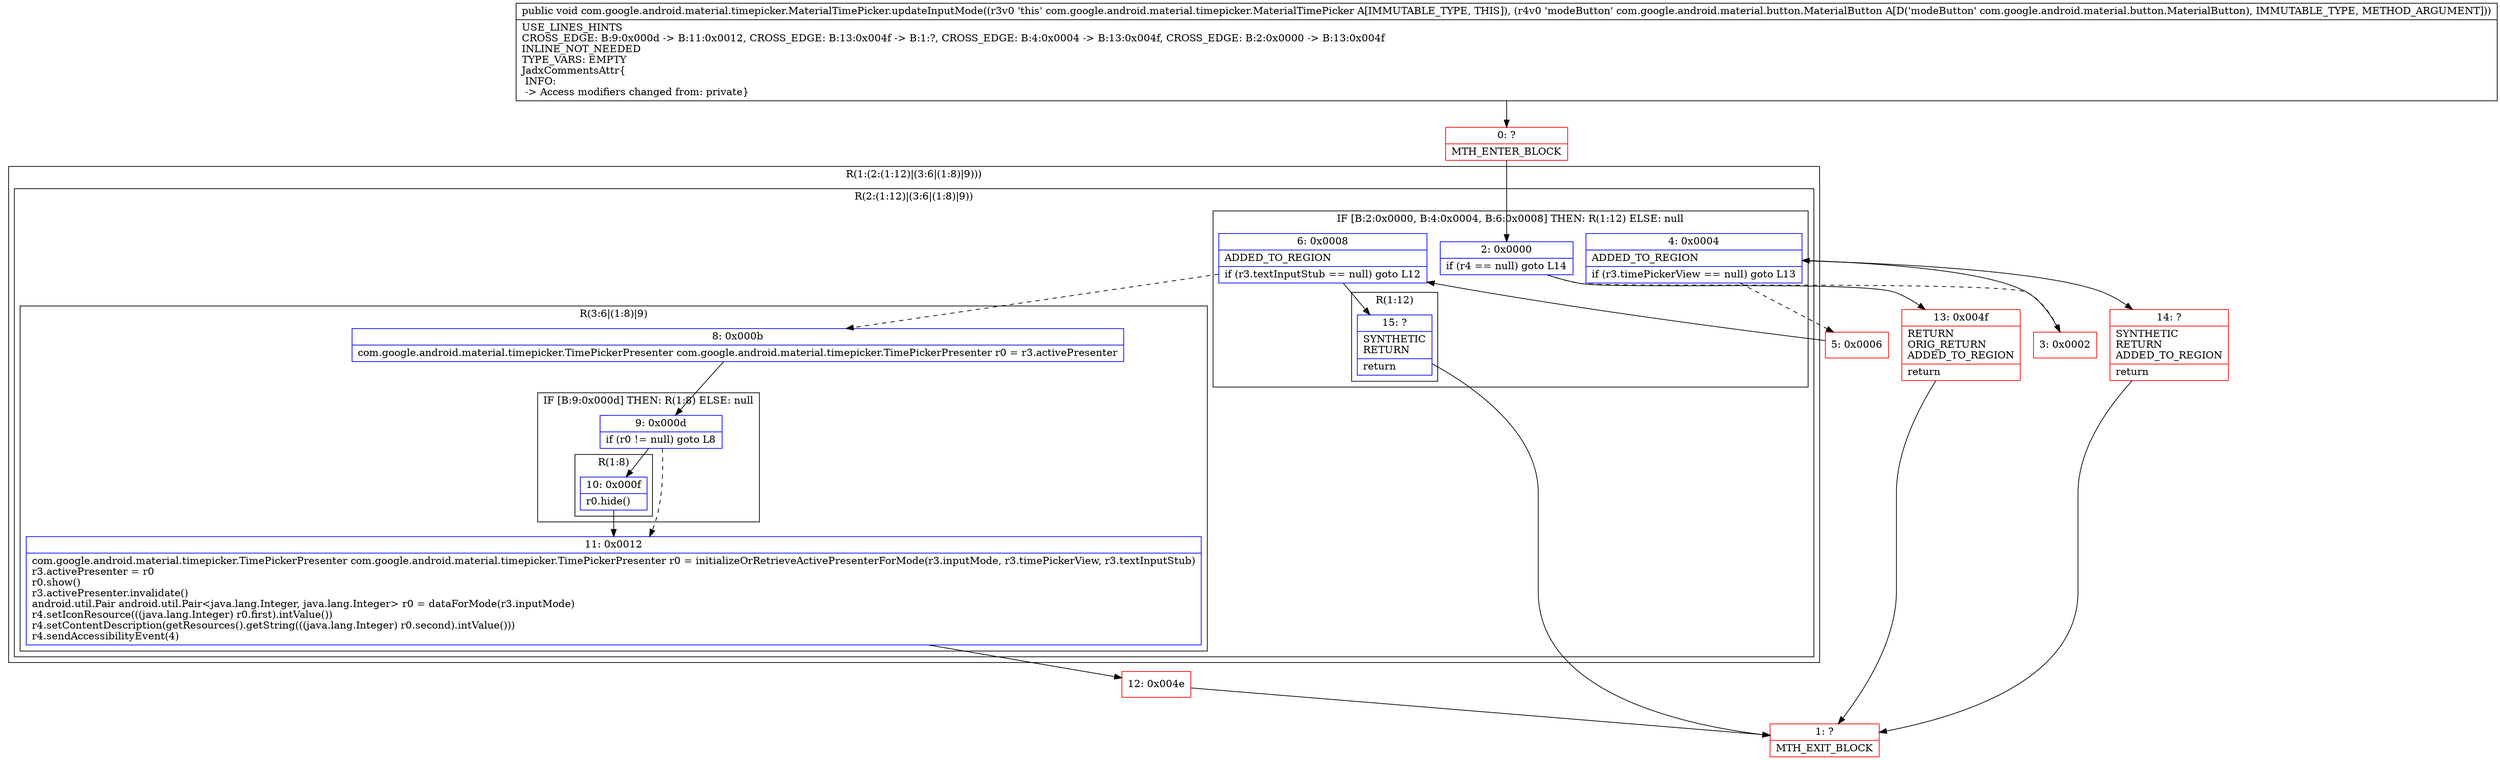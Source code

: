 digraph "CFG forcom.google.android.material.timepicker.MaterialTimePicker.updateInputMode(Lcom\/google\/android\/material\/button\/MaterialButton;)V" {
subgraph cluster_Region_1859490916 {
label = "R(1:(2:(1:12)|(3:6|(1:8)|9)))";
node [shape=record,color=blue];
subgraph cluster_Region_440983535 {
label = "R(2:(1:12)|(3:6|(1:8)|9))";
node [shape=record,color=blue];
subgraph cluster_IfRegion_1956572221 {
label = "IF [B:2:0x0000, B:4:0x0004, B:6:0x0008] THEN: R(1:12) ELSE: null";
node [shape=record,color=blue];
Node_2 [shape=record,label="{2\:\ 0x0000|if (r4 == null) goto L14\l}"];
Node_4 [shape=record,label="{4\:\ 0x0004|ADDED_TO_REGION\l|if (r3.timePickerView == null) goto L13\l}"];
Node_6 [shape=record,label="{6\:\ 0x0008|ADDED_TO_REGION\l|if (r3.textInputStub == null) goto L12\l}"];
subgraph cluster_Region_1076578974 {
label = "R(1:12)";
node [shape=record,color=blue];
Node_15 [shape=record,label="{15\:\ ?|SYNTHETIC\lRETURN\l|return\l}"];
}
}
subgraph cluster_Region_603828654 {
label = "R(3:6|(1:8)|9)";
node [shape=record,color=blue];
Node_8 [shape=record,label="{8\:\ 0x000b|com.google.android.material.timepicker.TimePickerPresenter com.google.android.material.timepicker.TimePickerPresenter r0 = r3.activePresenter\l}"];
subgraph cluster_IfRegion_261958995 {
label = "IF [B:9:0x000d] THEN: R(1:8) ELSE: null";
node [shape=record,color=blue];
Node_9 [shape=record,label="{9\:\ 0x000d|if (r0 != null) goto L8\l}"];
subgraph cluster_Region_1064350900 {
label = "R(1:8)";
node [shape=record,color=blue];
Node_10 [shape=record,label="{10\:\ 0x000f|r0.hide()\l}"];
}
}
Node_11 [shape=record,label="{11\:\ 0x0012|com.google.android.material.timepicker.TimePickerPresenter com.google.android.material.timepicker.TimePickerPresenter r0 = initializeOrRetrieveActivePresenterForMode(r3.inputMode, r3.timePickerView, r3.textInputStub)\lr3.activePresenter = r0\lr0.show()\lr3.activePresenter.invalidate()\landroid.util.Pair android.util.Pair\<java.lang.Integer, java.lang.Integer\> r0 = dataForMode(r3.inputMode)\lr4.setIconResource(((java.lang.Integer) r0.first).intValue())\lr4.setContentDescription(getResources().getString(((java.lang.Integer) r0.second).intValue()))\lr4.sendAccessibilityEvent(4)\l}"];
}
}
}
Node_0 [shape=record,color=red,label="{0\:\ ?|MTH_ENTER_BLOCK\l}"];
Node_3 [shape=record,color=red,label="{3\:\ 0x0002}"];
Node_5 [shape=record,color=red,label="{5\:\ 0x0006}"];
Node_12 [shape=record,color=red,label="{12\:\ 0x004e}"];
Node_1 [shape=record,color=red,label="{1\:\ ?|MTH_EXIT_BLOCK\l}"];
Node_14 [shape=record,color=red,label="{14\:\ ?|SYNTHETIC\lRETURN\lADDED_TO_REGION\l|return\l}"];
Node_13 [shape=record,color=red,label="{13\:\ 0x004f|RETURN\lORIG_RETURN\lADDED_TO_REGION\l|return\l}"];
MethodNode[shape=record,label="{public void com.google.android.material.timepicker.MaterialTimePicker.updateInputMode((r3v0 'this' com.google.android.material.timepicker.MaterialTimePicker A[IMMUTABLE_TYPE, THIS]), (r4v0 'modeButton' com.google.android.material.button.MaterialButton A[D('modeButton' com.google.android.material.button.MaterialButton), IMMUTABLE_TYPE, METHOD_ARGUMENT]))  | USE_LINES_HINTS\lCROSS_EDGE: B:9:0x000d \-\> B:11:0x0012, CROSS_EDGE: B:13:0x004f \-\> B:1:?, CROSS_EDGE: B:4:0x0004 \-\> B:13:0x004f, CROSS_EDGE: B:2:0x0000 \-\> B:13:0x004f\lINLINE_NOT_NEEDED\lTYPE_VARS: EMPTY\lJadxCommentsAttr\{\l INFO: \l \-\> Access modifiers changed from: private\}\l}"];
MethodNode -> Node_0;Node_2 -> Node_3[style=dashed];
Node_2 -> Node_13;
Node_4 -> Node_5[style=dashed];
Node_4 -> Node_14;
Node_6 -> Node_8[style=dashed];
Node_6 -> Node_15;
Node_15 -> Node_1;
Node_8 -> Node_9;
Node_9 -> Node_10;
Node_9 -> Node_11[style=dashed];
Node_10 -> Node_11;
Node_11 -> Node_12;
Node_0 -> Node_2;
Node_3 -> Node_4;
Node_5 -> Node_6;
Node_12 -> Node_1;
Node_14 -> Node_1;
Node_13 -> Node_1;
}

